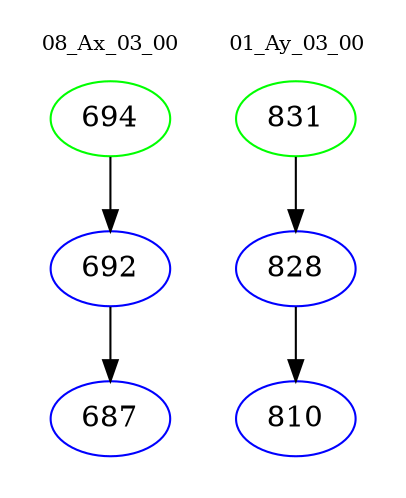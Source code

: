 digraph{
subgraph cluster_0 {
color = white
label = "08_Ax_03_00";
fontsize=10;
T0_694 [label="694", color="green"]
T0_694 -> T0_692 [color="black"]
T0_692 [label="692", color="blue"]
T0_692 -> T0_687 [color="black"]
T0_687 [label="687", color="blue"]
}
subgraph cluster_1 {
color = white
label = "01_Ay_03_00";
fontsize=10;
T1_831 [label="831", color="green"]
T1_831 -> T1_828 [color="black"]
T1_828 [label="828", color="blue"]
T1_828 -> T1_810 [color="black"]
T1_810 [label="810", color="blue"]
}
}
